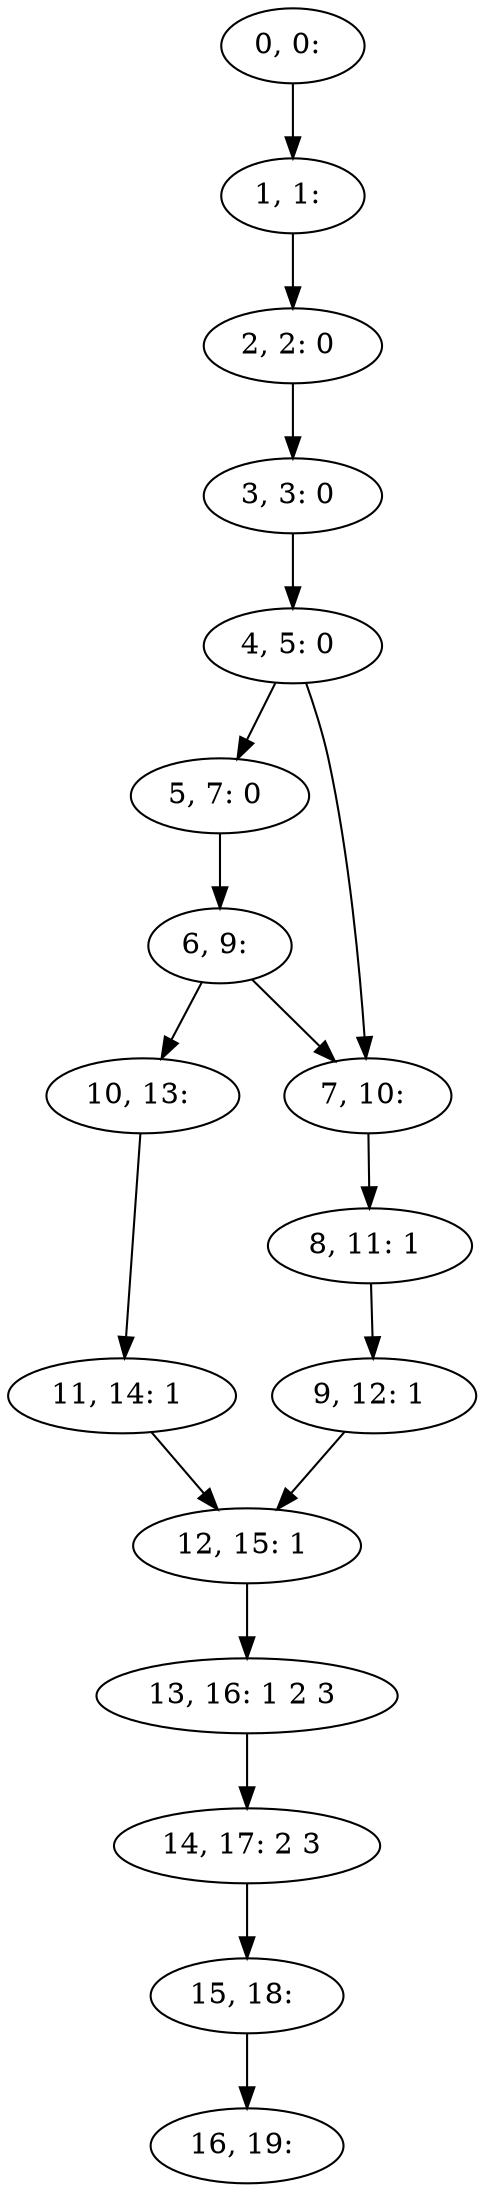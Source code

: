 digraph G {
0[label="0, 0: "];
1[label="1, 1: "];
2[label="2, 2: 0 "];
3[label="3, 3: 0 "];
4[label="4, 5: 0 "];
5[label="5, 7: 0 "];
6[label="6, 9: "];
7[label="7, 10: "];
8[label="8, 11: 1 "];
9[label="9, 12: 1 "];
10[label="10, 13: "];
11[label="11, 14: 1 "];
12[label="12, 15: 1 "];
13[label="13, 16: 1 2 3 "];
14[label="14, 17: 2 3 "];
15[label="15, 18: "];
16[label="16, 19: "];
0->1 ;
1->2 ;
2->3 ;
3->4 ;
4->5 ;
4->7 ;
5->6 ;
6->7 ;
6->10 ;
7->8 ;
8->9 ;
9->12 ;
10->11 ;
11->12 ;
12->13 ;
13->14 ;
14->15 ;
15->16 ;
}
